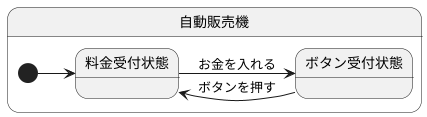 @startuml ステートマシン図
left to right direction
state 自動販売機{
    [*] --> 料金受付状態
    料金受付状態 --> ボタン受付状態 : お金を入れる
    ボタン受付状態 --> 料金受付状態 : ボタンを押す
} 
@enduml